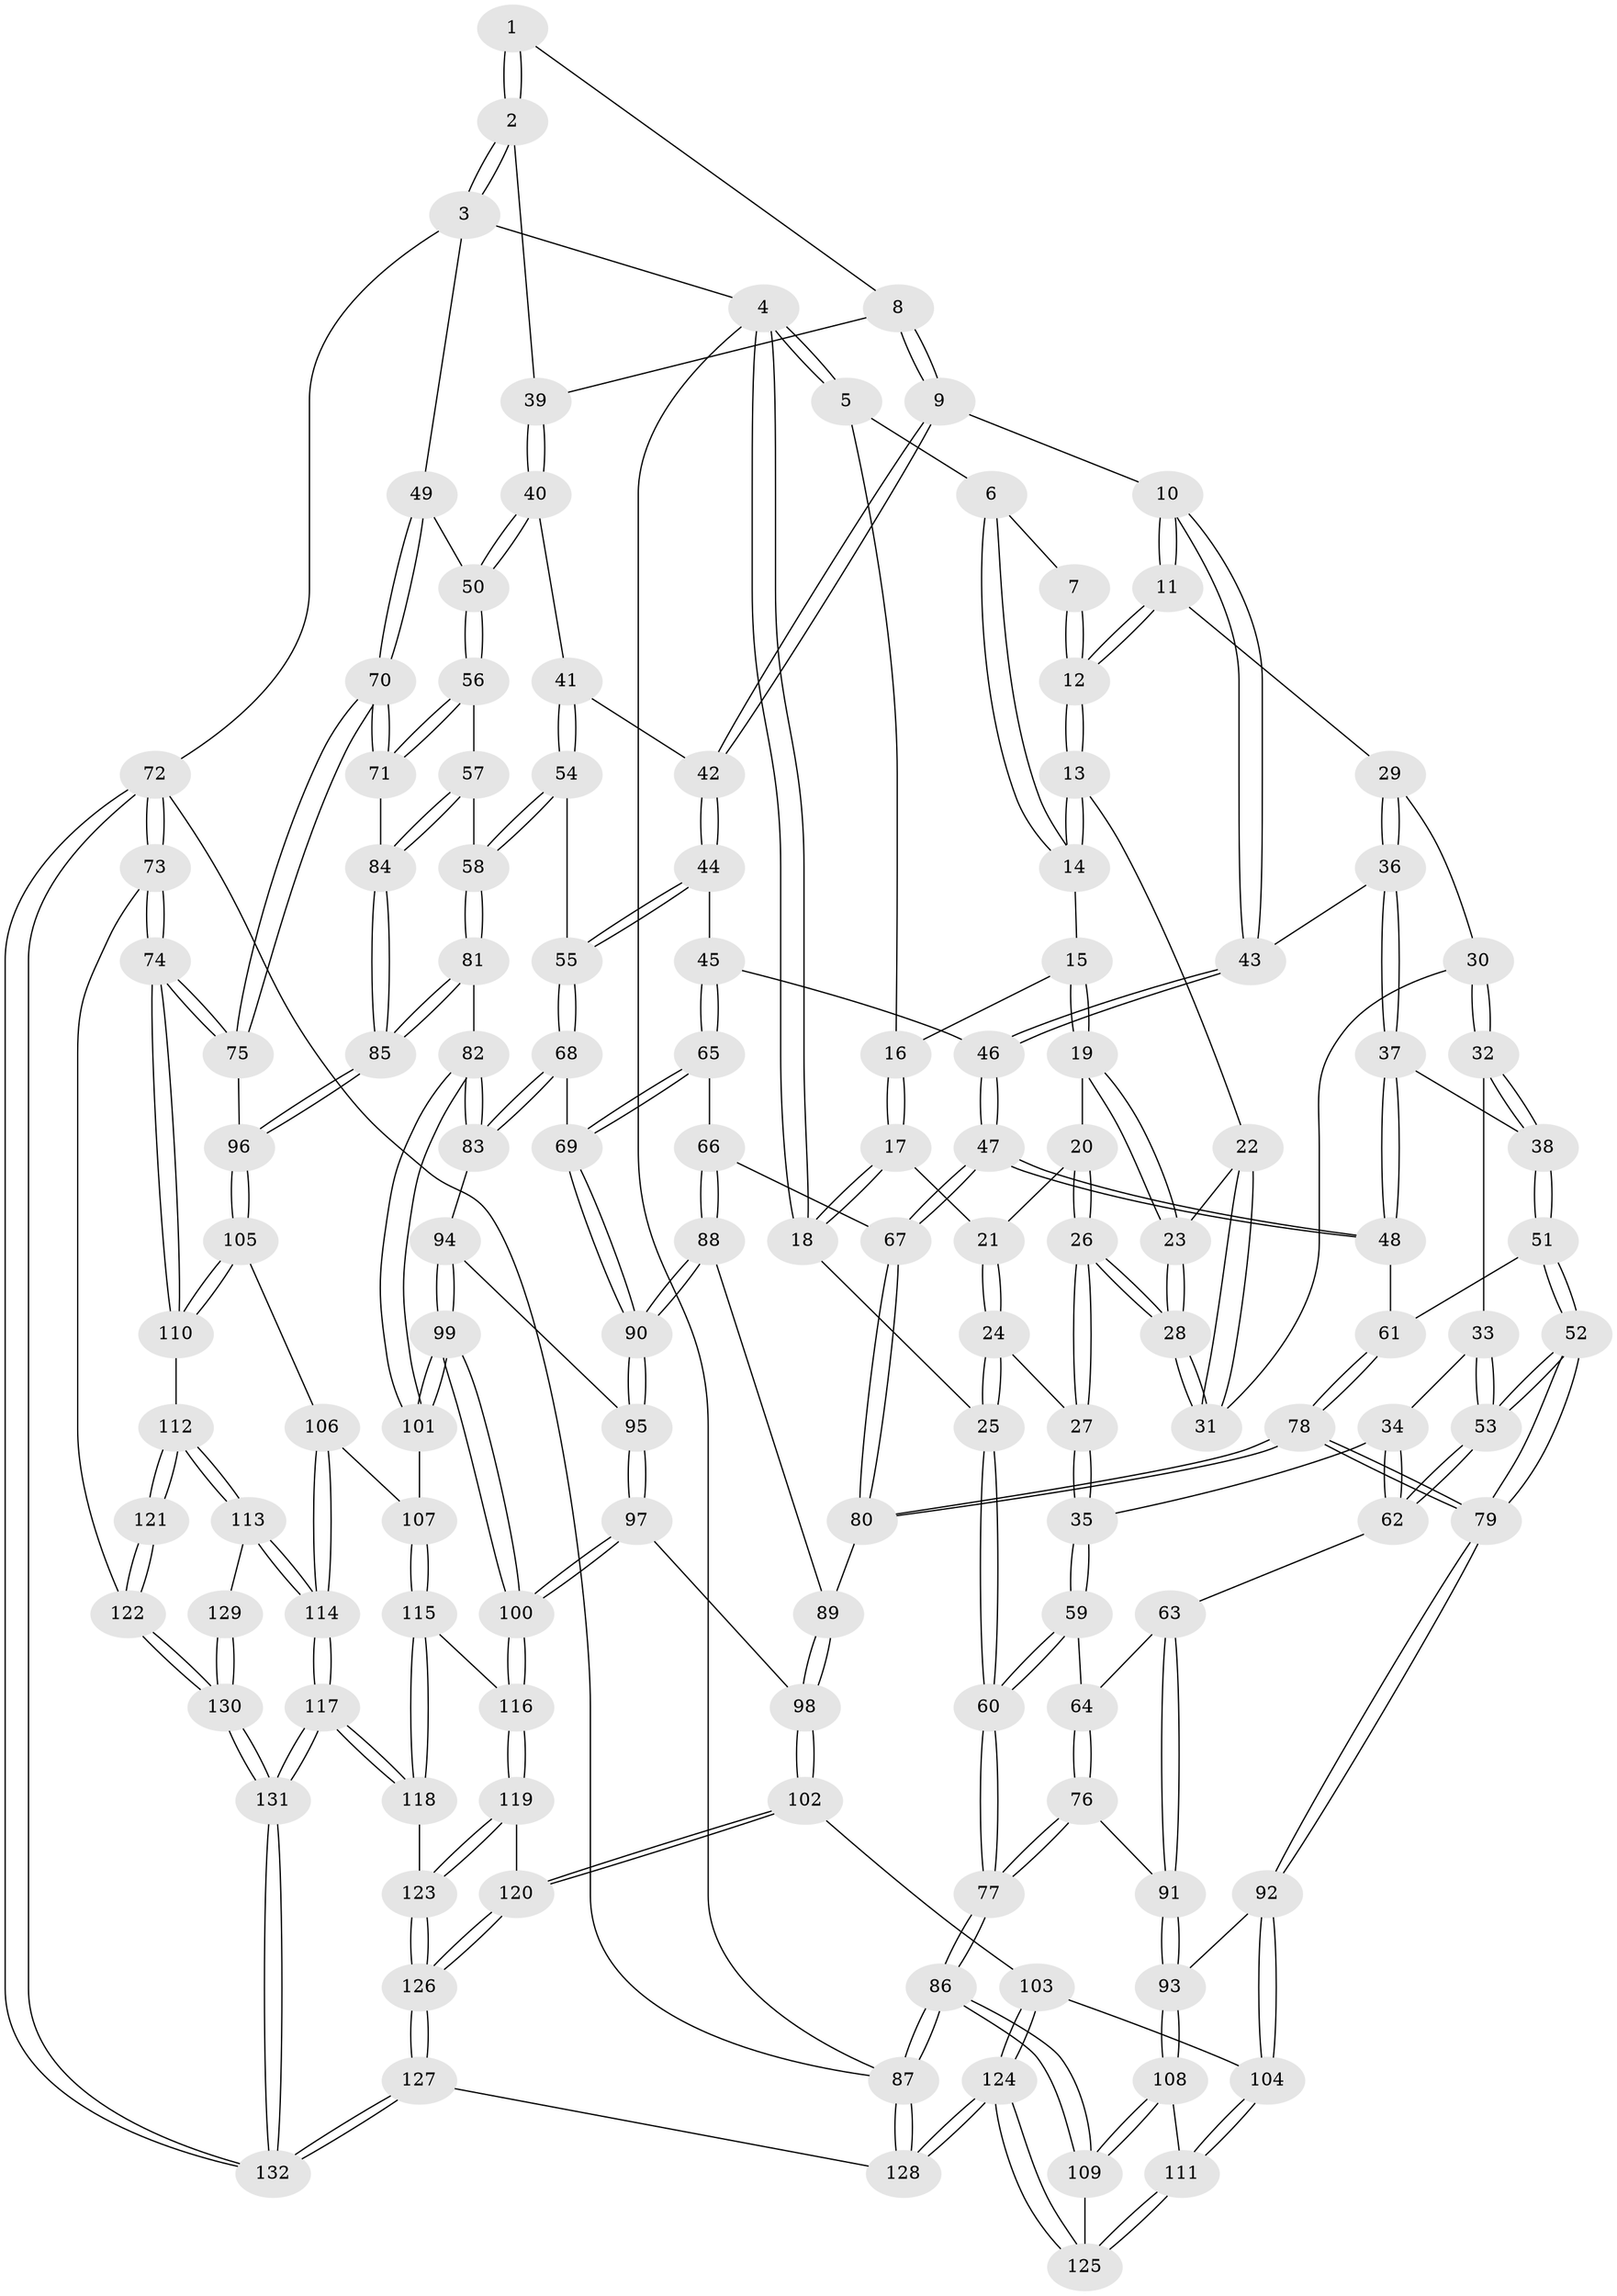 // coarse degree distribution, {3: 0.16049382716049382, 4: 0.4074074074074074, 6: 0.06172839506172839, 2: 0.012345679012345678, 5: 0.35802469135802467}
// Generated by graph-tools (version 1.1) at 2025/42/03/06/25 10:42:26]
// undirected, 132 vertices, 327 edges
graph export_dot {
graph [start="1"]
  node [color=gray90,style=filled];
  1 [pos="+0.5095639939179851+0"];
  2 [pos="+1+0"];
  3 [pos="+1+0"];
  4 [pos="+0+0"];
  5 [pos="+0+0"];
  6 [pos="+0.2910281821898234+0"];
  7 [pos="+0.36397644533997703+0"];
  8 [pos="+0.5776526252055688+0.20249815821628978"];
  9 [pos="+0.5488623709320338+0.23416039806494746"];
  10 [pos="+0.5124762033386325+0.22848759587713777"];
  11 [pos="+0.4936198065726346+0.22188689369667566"];
  12 [pos="+0.4525245965984078+0.18046578841917035"];
  13 [pos="+0.2874678749235369+0.14935004820174336"];
  14 [pos="+0.2710289295910004+0.07999283407731966"];
  15 [pos="+0.1630617460072779+0.10516183927243898"];
  16 [pos="+0.16127446823154828+0.10355812408176204"];
  17 [pos="+0.07559853346748141+0.15452408243239943"];
  18 [pos="+0+0"];
  19 [pos="+0.18759640618183124+0.17199438084620233"];
  20 [pos="+0.11918463865941743+0.19602338612759848"];
  21 [pos="+0.09565892604540582+0.18890855512704197"];
  22 [pos="+0.2539807995118701+0.1814859257344003"];
  23 [pos="+0.23403407352995031+0.19051852248072879"];
  24 [pos="+0.0084579782348331+0.3150191506890682"];
  25 [pos="+0+0.30140556710178723"];
  26 [pos="+0.17084850367495943+0.33404173163188194"];
  27 [pos="+0.15159145650119538+0.3768775519737247"];
  28 [pos="+0.20170762586482277+0.2993761205335585"];
  29 [pos="+0.3591799940702974+0.2945637696917827"];
  30 [pos="+0.34162615527426804+0.29540064066747335"];
  31 [pos="+0.32319575445958765+0.2882949465133876"];
  32 [pos="+0.24367317779438977+0.4148793954946064"];
  33 [pos="+0.23790355068717162+0.41343169783354367"];
  34 [pos="+0.1540089758586102+0.38239277390272164"];
  35 [pos="+0.15376111089729702+0.38220426511870664"];
  36 [pos="+0.3543159840646087+0.41898311035514474"];
  37 [pos="+0.3328329984019999+0.43250404232007467"];
  38 [pos="+0.2720384592843487+0.4323757566057213"];
  39 [pos="+0.8967694594298059+0.0002857660832333362"];
  40 [pos="+0.7491588596587561+0.3816944887141958"];
  41 [pos="+0.625619680563903+0.36079014541797405"];
  42 [pos="+0.6025932879191381+0.3486036386900079"];
  43 [pos="+0.39718354320152766+0.41873188113681026"];
  44 [pos="+0.5381389971901599+0.44221005345478"];
  45 [pos="+0.5320713113182829+0.44774919831984616"];
  46 [pos="+0.4596692417584927+0.4684087943910483"];
  47 [pos="+0.4143007379307815+0.5382317617801351"];
  48 [pos="+0.37199308137136483+0.5215281047158671"];
  49 [pos="+1+0"];
  50 [pos="+0.7914836917913838+0.4105120162503678"];
  51 [pos="+0.2785280018962665+0.5144196119099086"];
  52 [pos="+0.21965064648044116+0.6027937552117119"];
  53 [pos="+0.20876655692023124+0.5957805331135557"];
  54 [pos="+0.6643089971240368+0.5395894778245668"];
  55 [pos="+0.6135229431527308+0.560867922051608"];
  56 [pos="+0.823296506719325+0.4576470862790969"];
  57 [pos="+0.7720826403824492+0.5332506619927426"];
  58 [pos="+0.705190237885839+0.5619192971756997"];
  59 [pos="+0.07435464268930683+0.4808390279233716"];
  60 [pos="+0+0.474034595757019"];
  61 [pos="+0.3349534019941066+0.5370759860384308"];
  62 [pos="+0.18440852932055352+0.5837705507256091"];
  63 [pos="+0.16902110711009125+0.584366767926947"];
  64 [pos="+0.07858441793243054+0.5190949415595971"];
  65 [pos="+0.5265780096092006+0.567266357937919"];
  66 [pos="+0.45306317905133897+0.5861495082454432"];
  67 [pos="+0.41754376502038304+0.5495319562571321"];
  68 [pos="+0.5785243620671199+0.6031800299857617"];
  69 [pos="+0.5708315347361885+0.6025196786878241"];
  70 [pos="+1+0.522024902797957"];
  71 [pos="+0.9759454260528566+0.5016740205868875"];
  72 [pos="+1+1"];
  73 [pos="+1+0.8251516506731713"];
  74 [pos="+1+0.6747285742841262"];
  75 [pos="+1+0.540926220964767"];
  76 [pos="+0+0.6720044324279905"];
  77 [pos="+0+0.7590160937101726"];
  78 [pos="+0.29253641890230747+0.6636627963109333"];
  79 [pos="+0.26552268417261515+0.6771034986304265"];
  80 [pos="+0.3115501432855025+0.6594381548322642"];
  81 [pos="+0.6901649149947573+0.6797467387080802"];
  82 [pos="+0.6748421028974162+0.6880460017546808"];
  83 [pos="+0.6374012089989878+0.6750451001261961"];
  84 [pos="+0.8092653795852623+0.6363229051880288"];
  85 [pos="+0.8041144533199499+0.6948133383821125"];
  86 [pos="+0+0.8680222257352308"];
  87 [pos="+0+1"];
  88 [pos="+0.4521316751809107+0.6550226376543636"];
  89 [pos="+0.407768585763664+0.6714845770877208"];
  90 [pos="+0.49459162168888676+0.6842246930575038"];
  91 [pos="+0.016542522486125737+0.6687829877441083"];
  92 [pos="+0.2602216130349595+0.6960600896835258"];
  93 [pos="+0.2186400507775854+0.7277035188549473"];
  94 [pos="+0.5624904847030275+0.7115688584818826"];
  95 [pos="+0.49609522170789433+0.6878053595316982"];
  96 [pos="+0.8148281921276053+0.704994798322457"];
  97 [pos="+0.47416656654119876+0.7727585680596147"];
  98 [pos="+0.41623332682020997+0.7991926466990862"];
  99 [pos="+0.56751581925315+0.8022890306549901"];
  100 [pos="+0.5616746369161955+0.8133453628275067"];
  101 [pos="+0.6677668531189078+0.7335172496873517"];
  102 [pos="+0.392218261052244+0.8214148109264509"];
  103 [pos="+0.3823147947286763+0.8214532701848692"];
  104 [pos="+0.3604924991189773+0.8120007155505072"];
  105 [pos="+0.8298755273482447+0.7592609173761663"];
  106 [pos="+0.71897564861295+0.8100121286054092"];
  107 [pos="+0.6929821427643797+0.8027306449439813"];
  108 [pos="+0.17645229392832176+0.8141001082899553"];
  109 [pos="+0+0.8474823101008497"];
  110 [pos="+0.8507417850846677+0.7856219111791585"];
  111 [pos="+0.22314483262086+0.9010149248480809"];
  112 [pos="+0.8510647274399957+0.7880944370068578"];
  113 [pos="+0.7740452691368044+0.9140106272439225"];
  114 [pos="+0.7721389497795662+0.9157596125850389"];
  115 [pos="+0.6541445845256688+0.8488118496636585"];
  116 [pos="+0.5638631728570968+0.8217603069509302"];
  117 [pos="+0.7370285703809836+0.9898013393328878"];
  118 [pos="+0.671539249695664+0.9259983010506925"];
  119 [pos="+0.55292687983704+0.8512472372874271"];
  120 [pos="+0.44925159186173186+0.8919086014931727"];
  121 [pos="+0.932220392286286+0.8843835337934927"];
  122 [pos="+0.960453308988448+0.9014439125795073"];
  123 [pos="+0.5709089007643197+0.9197181375878817"];
  124 [pos="+0.24977238088287307+1"];
  125 [pos="+0.22402152026919356+0.9320485647174584"];
  126 [pos="+0.4698925499517217+1"];
  127 [pos="+0.4406414314585876+1"];
  128 [pos="+0.24705147642383943+1"];
  129 [pos="+0.866832262428965+0.9057180152971736"];
  130 [pos="+0.8268437880256677+1"];
  131 [pos="+0.7759971856578709+1"];
  132 [pos="+0.7742412077310917+1"];
  1 -- 2;
  1 -- 2;
  1 -- 8;
  2 -- 3;
  2 -- 3;
  2 -- 39;
  3 -- 4;
  3 -- 49;
  3 -- 72;
  4 -- 5;
  4 -- 5;
  4 -- 18;
  4 -- 18;
  4 -- 87;
  5 -- 6;
  5 -- 16;
  6 -- 7;
  6 -- 14;
  6 -- 14;
  7 -- 12;
  7 -- 12;
  8 -- 9;
  8 -- 9;
  8 -- 39;
  9 -- 10;
  9 -- 42;
  9 -- 42;
  10 -- 11;
  10 -- 11;
  10 -- 43;
  10 -- 43;
  11 -- 12;
  11 -- 12;
  11 -- 29;
  12 -- 13;
  12 -- 13;
  13 -- 14;
  13 -- 14;
  13 -- 22;
  14 -- 15;
  15 -- 16;
  15 -- 19;
  15 -- 19;
  16 -- 17;
  16 -- 17;
  17 -- 18;
  17 -- 18;
  17 -- 21;
  18 -- 25;
  19 -- 20;
  19 -- 23;
  19 -- 23;
  20 -- 21;
  20 -- 26;
  20 -- 26;
  21 -- 24;
  21 -- 24;
  22 -- 23;
  22 -- 31;
  22 -- 31;
  23 -- 28;
  23 -- 28;
  24 -- 25;
  24 -- 25;
  24 -- 27;
  25 -- 60;
  25 -- 60;
  26 -- 27;
  26 -- 27;
  26 -- 28;
  26 -- 28;
  27 -- 35;
  27 -- 35;
  28 -- 31;
  28 -- 31;
  29 -- 30;
  29 -- 36;
  29 -- 36;
  30 -- 31;
  30 -- 32;
  30 -- 32;
  32 -- 33;
  32 -- 38;
  32 -- 38;
  33 -- 34;
  33 -- 53;
  33 -- 53;
  34 -- 35;
  34 -- 62;
  34 -- 62;
  35 -- 59;
  35 -- 59;
  36 -- 37;
  36 -- 37;
  36 -- 43;
  37 -- 38;
  37 -- 48;
  37 -- 48;
  38 -- 51;
  38 -- 51;
  39 -- 40;
  39 -- 40;
  40 -- 41;
  40 -- 50;
  40 -- 50;
  41 -- 42;
  41 -- 54;
  41 -- 54;
  42 -- 44;
  42 -- 44;
  43 -- 46;
  43 -- 46;
  44 -- 45;
  44 -- 55;
  44 -- 55;
  45 -- 46;
  45 -- 65;
  45 -- 65;
  46 -- 47;
  46 -- 47;
  47 -- 48;
  47 -- 48;
  47 -- 67;
  47 -- 67;
  48 -- 61;
  49 -- 50;
  49 -- 70;
  49 -- 70;
  50 -- 56;
  50 -- 56;
  51 -- 52;
  51 -- 52;
  51 -- 61;
  52 -- 53;
  52 -- 53;
  52 -- 79;
  52 -- 79;
  53 -- 62;
  53 -- 62;
  54 -- 55;
  54 -- 58;
  54 -- 58;
  55 -- 68;
  55 -- 68;
  56 -- 57;
  56 -- 71;
  56 -- 71;
  57 -- 58;
  57 -- 84;
  57 -- 84;
  58 -- 81;
  58 -- 81;
  59 -- 60;
  59 -- 60;
  59 -- 64;
  60 -- 77;
  60 -- 77;
  61 -- 78;
  61 -- 78;
  62 -- 63;
  63 -- 64;
  63 -- 91;
  63 -- 91;
  64 -- 76;
  64 -- 76;
  65 -- 66;
  65 -- 69;
  65 -- 69;
  66 -- 67;
  66 -- 88;
  66 -- 88;
  67 -- 80;
  67 -- 80;
  68 -- 69;
  68 -- 83;
  68 -- 83;
  69 -- 90;
  69 -- 90;
  70 -- 71;
  70 -- 71;
  70 -- 75;
  70 -- 75;
  71 -- 84;
  72 -- 73;
  72 -- 73;
  72 -- 132;
  72 -- 132;
  72 -- 87;
  73 -- 74;
  73 -- 74;
  73 -- 122;
  74 -- 75;
  74 -- 75;
  74 -- 110;
  74 -- 110;
  75 -- 96;
  76 -- 77;
  76 -- 77;
  76 -- 91;
  77 -- 86;
  77 -- 86;
  78 -- 79;
  78 -- 79;
  78 -- 80;
  78 -- 80;
  79 -- 92;
  79 -- 92;
  80 -- 89;
  81 -- 82;
  81 -- 85;
  81 -- 85;
  82 -- 83;
  82 -- 83;
  82 -- 101;
  82 -- 101;
  83 -- 94;
  84 -- 85;
  84 -- 85;
  85 -- 96;
  85 -- 96;
  86 -- 87;
  86 -- 87;
  86 -- 109;
  86 -- 109;
  87 -- 128;
  87 -- 128;
  88 -- 89;
  88 -- 90;
  88 -- 90;
  89 -- 98;
  89 -- 98;
  90 -- 95;
  90 -- 95;
  91 -- 93;
  91 -- 93;
  92 -- 93;
  92 -- 104;
  92 -- 104;
  93 -- 108;
  93 -- 108;
  94 -- 95;
  94 -- 99;
  94 -- 99;
  95 -- 97;
  95 -- 97;
  96 -- 105;
  96 -- 105;
  97 -- 98;
  97 -- 100;
  97 -- 100;
  98 -- 102;
  98 -- 102;
  99 -- 100;
  99 -- 100;
  99 -- 101;
  99 -- 101;
  100 -- 116;
  100 -- 116;
  101 -- 107;
  102 -- 103;
  102 -- 120;
  102 -- 120;
  103 -- 104;
  103 -- 124;
  103 -- 124;
  104 -- 111;
  104 -- 111;
  105 -- 106;
  105 -- 110;
  105 -- 110;
  106 -- 107;
  106 -- 114;
  106 -- 114;
  107 -- 115;
  107 -- 115;
  108 -- 109;
  108 -- 109;
  108 -- 111;
  109 -- 125;
  110 -- 112;
  111 -- 125;
  111 -- 125;
  112 -- 113;
  112 -- 113;
  112 -- 121;
  112 -- 121;
  113 -- 114;
  113 -- 114;
  113 -- 129;
  114 -- 117;
  114 -- 117;
  115 -- 116;
  115 -- 118;
  115 -- 118;
  116 -- 119;
  116 -- 119;
  117 -- 118;
  117 -- 118;
  117 -- 131;
  117 -- 131;
  118 -- 123;
  119 -- 120;
  119 -- 123;
  119 -- 123;
  120 -- 126;
  120 -- 126;
  121 -- 122;
  121 -- 122;
  122 -- 130;
  122 -- 130;
  123 -- 126;
  123 -- 126;
  124 -- 125;
  124 -- 125;
  124 -- 128;
  124 -- 128;
  126 -- 127;
  126 -- 127;
  127 -- 128;
  127 -- 132;
  127 -- 132;
  129 -- 130;
  129 -- 130;
  130 -- 131;
  130 -- 131;
  131 -- 132;
  131 -- 132;
}
